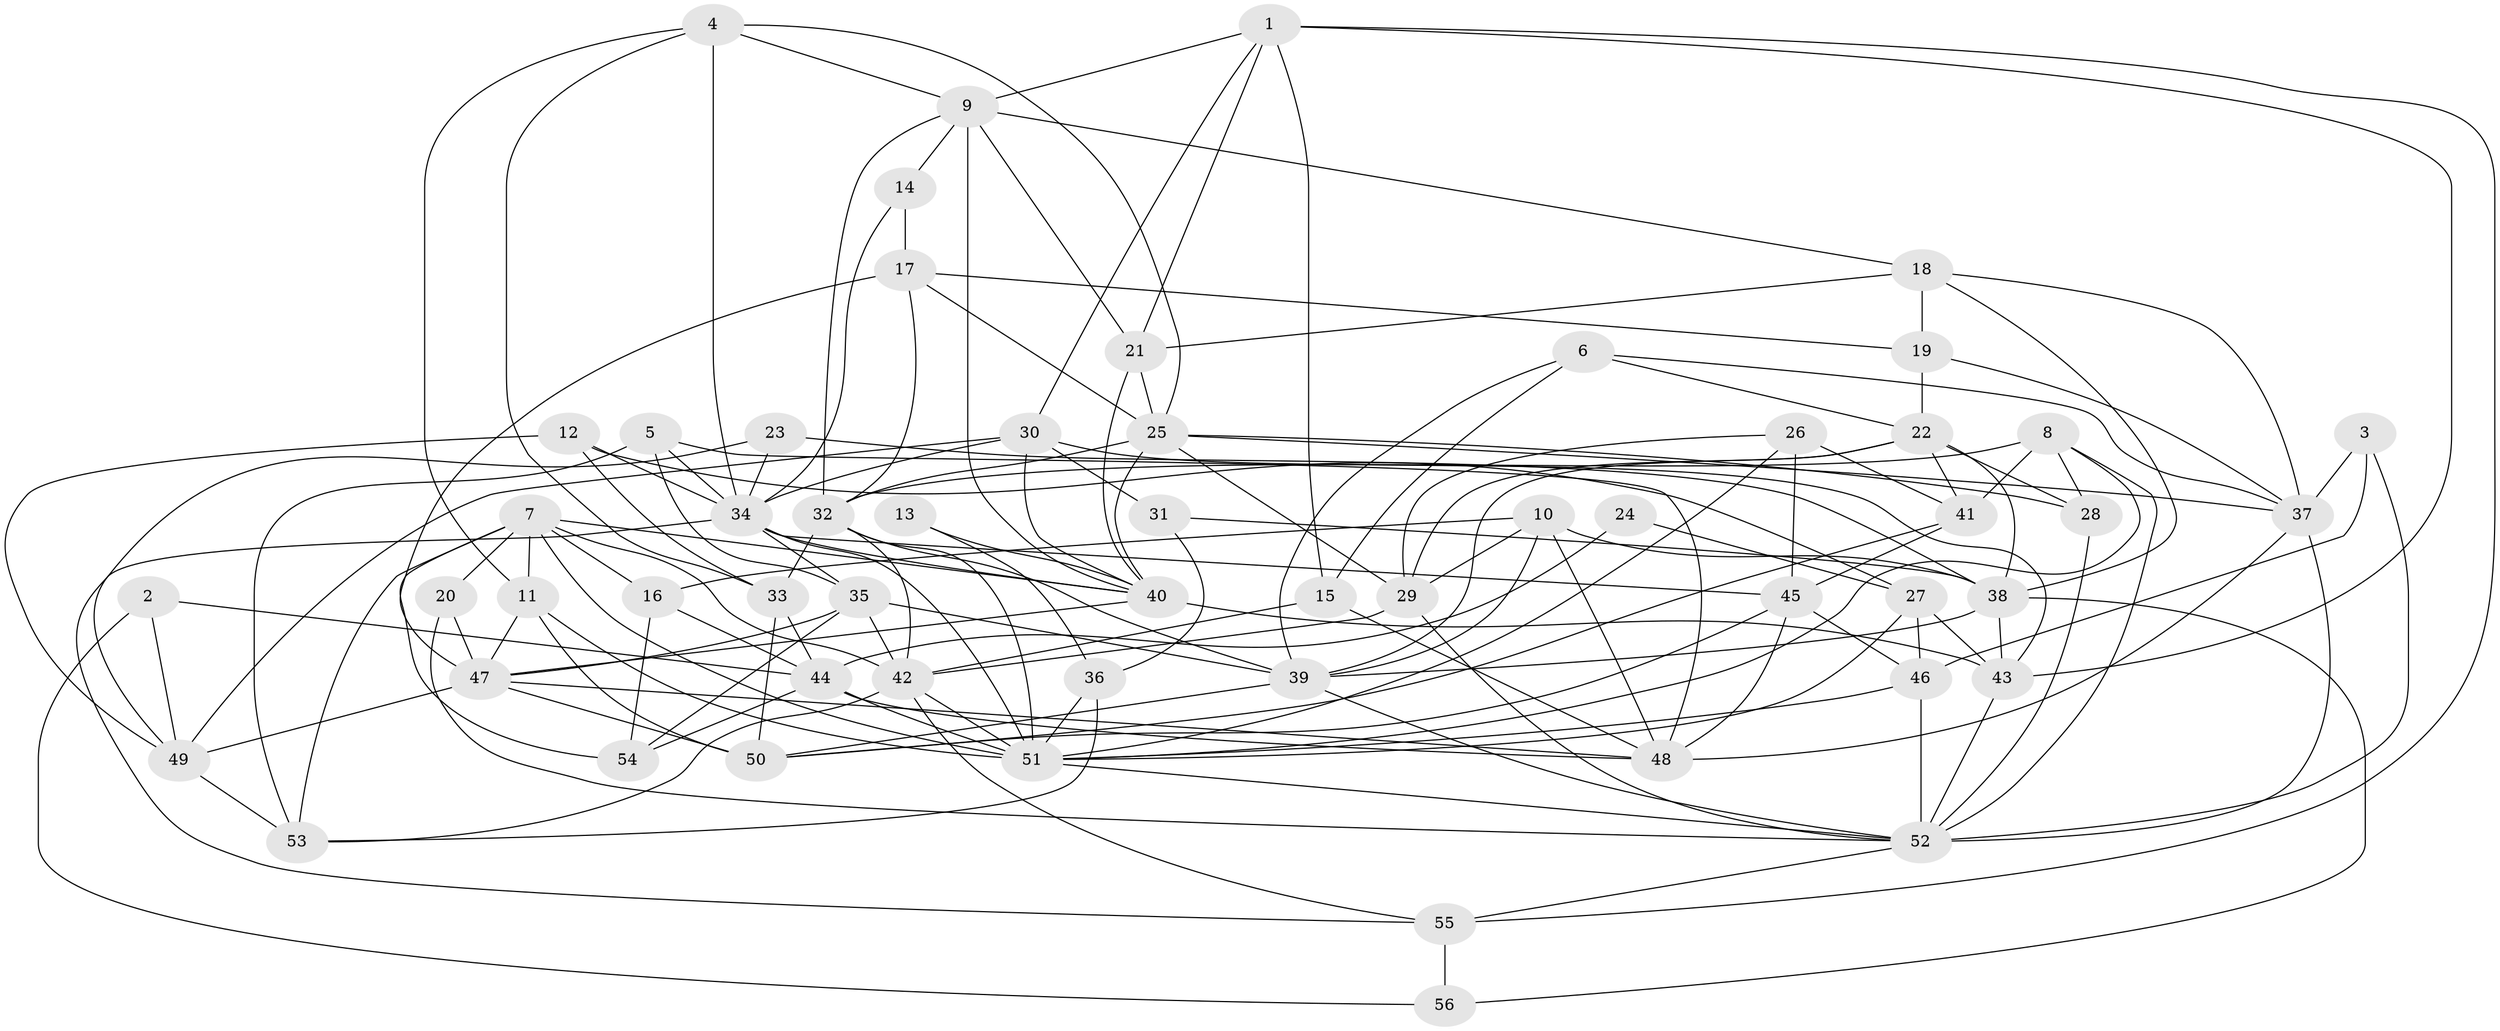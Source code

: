 // original degree distribution, {4: 0.29464285714285715, 6: 0.07142857142857142, 3: 0.32142857142857145, 5: 0.17857142857142858, 7: 0.05357142857142857, 2: 0.08035714285714286}
// Generated by graph-tools (version 1.1) at 2025/50/03/09/25 03:50:12]
// undirected, 56 vertices, 156 edges
graph export_dot {
graph [start="1"]
  node [color=gray90,style=filled];
  1;
  2;
  3;
  4;
  5;
  6;
  7;
  8;
  9;
  10;
  11;
  12;
  13;
  14;
  15;
  16;
  17;
  18;
  19;
  20;
  21;
  22;
  23;
  24;
  25;
  26;
  27;
  28;
  29;
  30;
  31;
  32;
  33;
  34;
  35;
  36;
  37;
  38;
  39;
  40;
  41;
  42;
  43;
  44;
  45;
  46;
  47;
  48;
  49;
  50;
  51;
  52;
  53;
  54;
  55;
  56;
  1 -- 9 [weight=1.0];
  1 -- 15 [weight=1.0];
  1 -- 21 [weight=1.0];
  1 -- 30 [weight=1.0];
  1 -- 43 [weight=1.0];
  1 -- 55 [weight=1.0];
  2 -- 44 [weight=1.0];
  2 -- 49 [weight=1.0];
  2 -- 56 [weight=1.0];
  3 -- 37 [weight=1.0];
  3 -- 46 [weight=1.0];
  3 -- 52 [weight=1.0];
  4 -- 9 [weight=1.0];
  4 -- 11 [weight=1.0];
  4 -- 25 [weight=1.0];
  4 -- 33 [weight=1.0];
  4 -- 34 [weight=1.0];
  5 -- 34 [weight=1.0];
  5 -- 35 [weight=1.0];
  5 -- 48 [weight=1.0];
  5 -- 53 [weight=1.0];
  6 -- 15 [weight=1.0];
  6 -- 22 [weight=1.0];
  6 -- 37 [weight=1.0];
  6 -- 39 [weight=1.0];
  7 -- 11 [weight=1.0];
  7 -- 16 [weight=1.0];
  7 -- 20 [weight=1.0];
  7 -- 40 [weight=1.0];
  7 -- 42 [weight=2.0];
  7 -- 51 [weight=1.0];
  7 -- 53 [weight=1.0];
  7 -- 54 [weight=1.0];
  8 -- 28 [weight=1.0];
  8 -- 32 [weight=1.0];
  8 -- 41 [weight=1.0];
  8 -- 51 [weight=1.0];
  8 -- 52 [weight=1.0];
  9 -- 14 [weight=1.0];
  9 -- 18 [weight=1.0];
  9 -- 21 [weight=1.0];
  9 -- 32 [weight=1.0];
  9 -- 40 [weight=1.0];
  10 -- 16 [weight=1.0];
  10 -- 29 [weight=1.0];
  10 -- 38 [weight=1.0];
  10 -- 39 [weight=1.0];
  10 -- 48 [weight=1.0];
  11 -- 47 [weight=1.0];
  11 -- 50 [weight=1.0];
  11 -- 51 [weight=1.0];
  12 -- 27 [weight=1.0];
  12 -- 33 [weight=1.0];
  12 -- 34 [weight=1.0];
  12 -- 49 [weight=1.0];
  13 -- 36 [weight=1.0];
  13 -- 40 [weight=1.0];
  14 -- 17 [weight=1.0];
  14 -- 34 [weight=1.0];
  15 -- 42 [weight=2.0];
  15 -- 48 [weight=1.0];
  16 -- 44 [weight=1.0];
  16 -- 54 [weight=1.0];
  17 -- 19 [weight=1.0];
  17 -- 25 [weight=1.0];
  17 -- 32 [weight=1.0];
  17 -- 47 [weight=1.0];
  18 -- 19 [weight=1.0];
  18 -- 21 [weight=1.0];
  18 -- 37 [weight=1.0];
  18 -- 38 [weight=1.0];
  19 -- 22 [weight=1.0];
  19 -- 37 [weight=1.0];
  20 -- 47 [weight=1.0];
  20 -- 52 [weight=1.0];
  21 -- 25 [weight=1.0];
  21 -- 40 [weight=1.0];
  22 -- 28 [weight=1.0];
  22 -- 29 [weight=1.0];
  22 -- 38 [weight=1.0];
  22 -- 39 [weight=1.0];
  22 -- 41 [weight=1.0];
  23 -- 34 [weight=1.0];
  23 -- 38 [weight=1.0];
  23 -- 49 [weight=1.0];
  24 -- 27 [weight=1.0];
  24 -- 44 [weight=1.0];
  25 -- 28 [weight=1.0];
  25 -- 29 [weight=1.0];
  25 -- 32 [weight=1.0];
  25 -- 37 [weight=1.0];
  25 -- 40 [weight=1.0];
  26 -- 29 [weight=1.0];
  26 -- 41 [weight=1.0];
  26 -- 45 [weight=1.0];
  26 -- 51 [weight=1.0];
  27 -- 43 [weight=1.0];
  27 -- 46 [weight=1.0];
  27 -- 51 [weight=1.0];
  28 -- 52 [weight=1.0];
  29 -- 42 [weight=1.0];
  29 -- 52 [weight=1.0];
  30 -- 31 [weight=1.0];
  30 -- 34 [weight=1.0];
  30 -- 40 [weight=2.0];
  30 -- 43 [weight=1.0];
  30 -- 49 [weight=1.0];
  31 -- 36 [weight=1.0];
  31 -- 38 [weight=1.0];
  32 -- 33 [weight=1.0];
  32 -- 39 [weight=1.0];
  32 -- 42 [weight=1.0];
  32 -- 51 [weight=1.0];
  33 -- 44 [weight=1.0];
  33 -- 50 [weight=1.0];
  34 -- 35 [weight=1.0];
  34 -- 40 [weight=1.0];
  34 -- 45 [weight=1.0];
  34 -- 51 [weight=1.0];
  34 -- 55 [weight=1.0];
  35 -- 39 [weight=1.0];
  35 -- 42 [weight=1.0];
  35 -- 47 [weight=1.0];
  35 -- 54 [weight=1.0];
  36 -- 51 [weight=1.0];
  36 -- 53 [weight=1.0];
  37 -- 48 [weight=1.0];
  37 -- 52 [weight=1.0];
  38 -- 39 [weight=1.0];
  38 -- 43 [weight=1.0];
  38 -- 56 [weight=1.0];
  39 -- 50 [weight=1.0];
  39 -- 52 [weight=1.0];
  40 -- 43 [weight=1.0];
  40 -- 47 [weight=1.0];
  41 -- 45 [weight=1.0];
  41 -- 50 [weight=1.0];
  42 -- 51 [weight=1.0];
  42 -- 53 [weight=1.0];
  42 -- 55 [weight=1.0];
  43 -- 52 [weight=2.0];
  44 -- 48 [weight=1.0];
  44 -- 51 [weight=1.0];
  44 -- 54 [weight=1.0];
  45 -- 46 [weight=1.0];
  45 -- 48 [weight=1.0];
  45 -- 50 [weight=1.0];
  46 -- 51 [weight=1.0];
  46 -- 52 [weight=1.0];
  47 -- 48 [weight=1.0];
  47 -- 49 [weight=1.0];
  47 -- 50 [weight=1.0];
  49 -- 53 [weight=1.0];
  51 -- 52 [weight=2.0];
  52 -- 55 [weight=1.0];
  55 -- 56 [weight=1.0];
}

